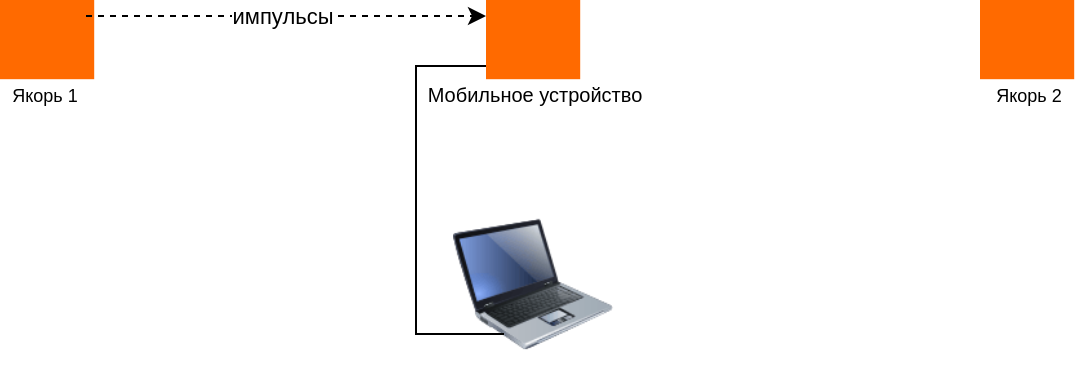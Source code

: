 <mxfile border="50" scale="3" compressed="false" locked="false" version="26.2.2">
  <diagram name="Blank" id="YmL12bMKpDGza6XwsDPr">
    <mxGraphModel dx="1520" dy="437" grid="0" gridSize="10" guides="1" tooltips="1" connect="1" arrows="1" fold="1" page="0" pageScale="1" pageWidth="827" pageHeight="1169" background="none" math="1" shadow="0">
      <root>
        <mxCell id="X5NqExCQtvZxIxQ7pmgY-0" />
        <mxCell id="1" parent="X5NqExCQtvZxIxQ7pmgY-0" />
        <mxCell id="YcL9H07bTUGaqKfZckYU-1" value="" style="points=[];aspect=fixed;html=1;align=center;shadow=0;dashed=0;fillColor=#FF6A00;strokeColor=none;shape=mxgraph.alibaba_cloud.agw_aligateway;" parent="1" vertex="1">
          <mxGeometry x="-507" y="378" width="47.1" height="39.6" as="geometry" />
        </mxCell>
        <mxCell id="YcL9H07bTUGaqKfZckYU-2" value="" style="points=[];aspect=fixed;html=1;align=center;shadow=0;dashed=0;fillColor=#FF6A00;strokeColor=none;shape=mxgraph.alibaba_cloud.agw_aligateway;" parent="1" vertex="1">
          <mxGeometry x="-750" y="378" width="47.1" height="39.6" as="geometry" />
        </mxCell>
        <mxCell id="YcL9H07bTUGaqKfZckYU-3" value="" style="points=[];aspect=fixed;html=1;align=center;shadow=0;dashed=0;fillColor=#FF6A00;strokeColor=none;shape=mxgraph.alibaba_cloud.agw_aligateway;" parent="1" vertex="1">
          <mxGeometry x="-260" y="378" width="47.1" height="39.6" as="geometry" />
        </mxCell>
        <mxCell id="YcL9H07bTUGaqKfZckYU-30" value="" style="html=1;labelBackgroundColor=#ffffff;startArrow=none;startFill=0;startSize=6;endArrow=classic;endFill=1;endSize=6;jettySize=auto;orthogonalLoop=1;strokeWidth=1;dashed=1;fontSize=14;rounded=0;" parent="1" edge="1">
          <mxGeometry width="60" height="60" relative="1" as="geometry">
            <mxPoint x="-707" y="386" as="sourcePoint" />
            <mxPoint x="-507" y="386" as="targetPoint" />
          </mxGeometry>
        </mxCell>
        <mxCell id="YcL9H07bTUGaqKfZckYU-31" value="&lt;font style=&quot;font-size: 9px;&quot;&gt;Якорь 1&lt;/font&gt;" style="edgeLabel;html=1;align=center;verticalAlign=middle;resizable=0;points=[];" parent="YcL9H07bTUGaqKfZckYU-30" connectable="0" vertex="1">
          <mxGeometry x="-0.653" relative="1" as="geometry">
            <mxPoint x="-56" y="39" as="offset" />
          </mxGeometry>
        </mxCell>
        <mxCell id="YcL9H07bTUGaqKfZckYU-32" value="импульсы" style="edgeLabel;html=1;align=center;verticalAlign=middle;resizable=0;points=[];" parent="YcL9H07bTUGaqKfZckYU-30" connectable="0" vertex="1">
          <mxGeometry x="-0.019" y="-2" relative="1" as="geometry">
            <mxPoint y="-2" as="offset" />
          </mxGeometry>
        </mxCell>
        <mxCell id="YcL9H07bTUGaqKfZckYU-42" value="&lt;font style=&quot;font-size: 10px;&quot;&gt;Мобильное устройство&lt;/font&gt;" style="edgeLabel;html=1;align=center;verticalAlign=middle;resizable=0;points=[];" parent="1" connectable="0" vertex="1">
          <mxGeometry x="-483.448" y="425" as="geometry" />
        </mxCell>
        <mxCell id="YcL9H07bTUGaqKfZckYU-43" value="&lt;font style=&quot;font-size: 9px;&quot;&gt;Якорь 2&lt;/font&gt;" style="edgeLabel;html=1;align=center;verticalAlign=middle;resizable=0;points=[];" parent="1" connectable="0" vertex="1">
          <mxGeometry x="-236.448" y="425" as="geometry" />
        </mxCell>
        <object label="" placeholders="1" id="YcL9H07bTUGaqKfZckYU-49">
          <mxCell style="image;html=1;image=img/lib/clip_art/computers/Laptop_128x128.png;fontFamily=Helvetica;fontSize=12;fontColor=#0A3DA3;align=center;strokeWidth=2;fillColor=#EDF5FF;fontStyle=1;verticalAlign=bottom;strokeColor=none;labelBackgroundColor=#EDF5FF;labelBorderColor=none;labelPosition=center;verticalLabelPosition=top;" parent="1" vertex="1">
            <mxGeometry x="-523.45" y="480" width="80" height="80" as="geometry" />
          </mxCell>
        </object>
        <mxCell id="KhVIymxgW8TFp77WSXP4-1" value="" style="endArrow=none;html=1;rounded=0;" parent="1" edge="1">
          <mxGeometry width="50" height="50" relative="1" as="geometry">
            <mxPoint x="-507" y="411" as="sourcePoint" />
            <mxPoint x="-498" y="545" as="targetPoint" />
            <Array as="points">
              <mxPoint x="-542" y="411" />
              <mxPoint x="-542" y="545" />
            </Array>
          </mxGeometry>
        </mxCell>
      </root>
    </mxGraphModel>
  </diagram>
</mxfile>
